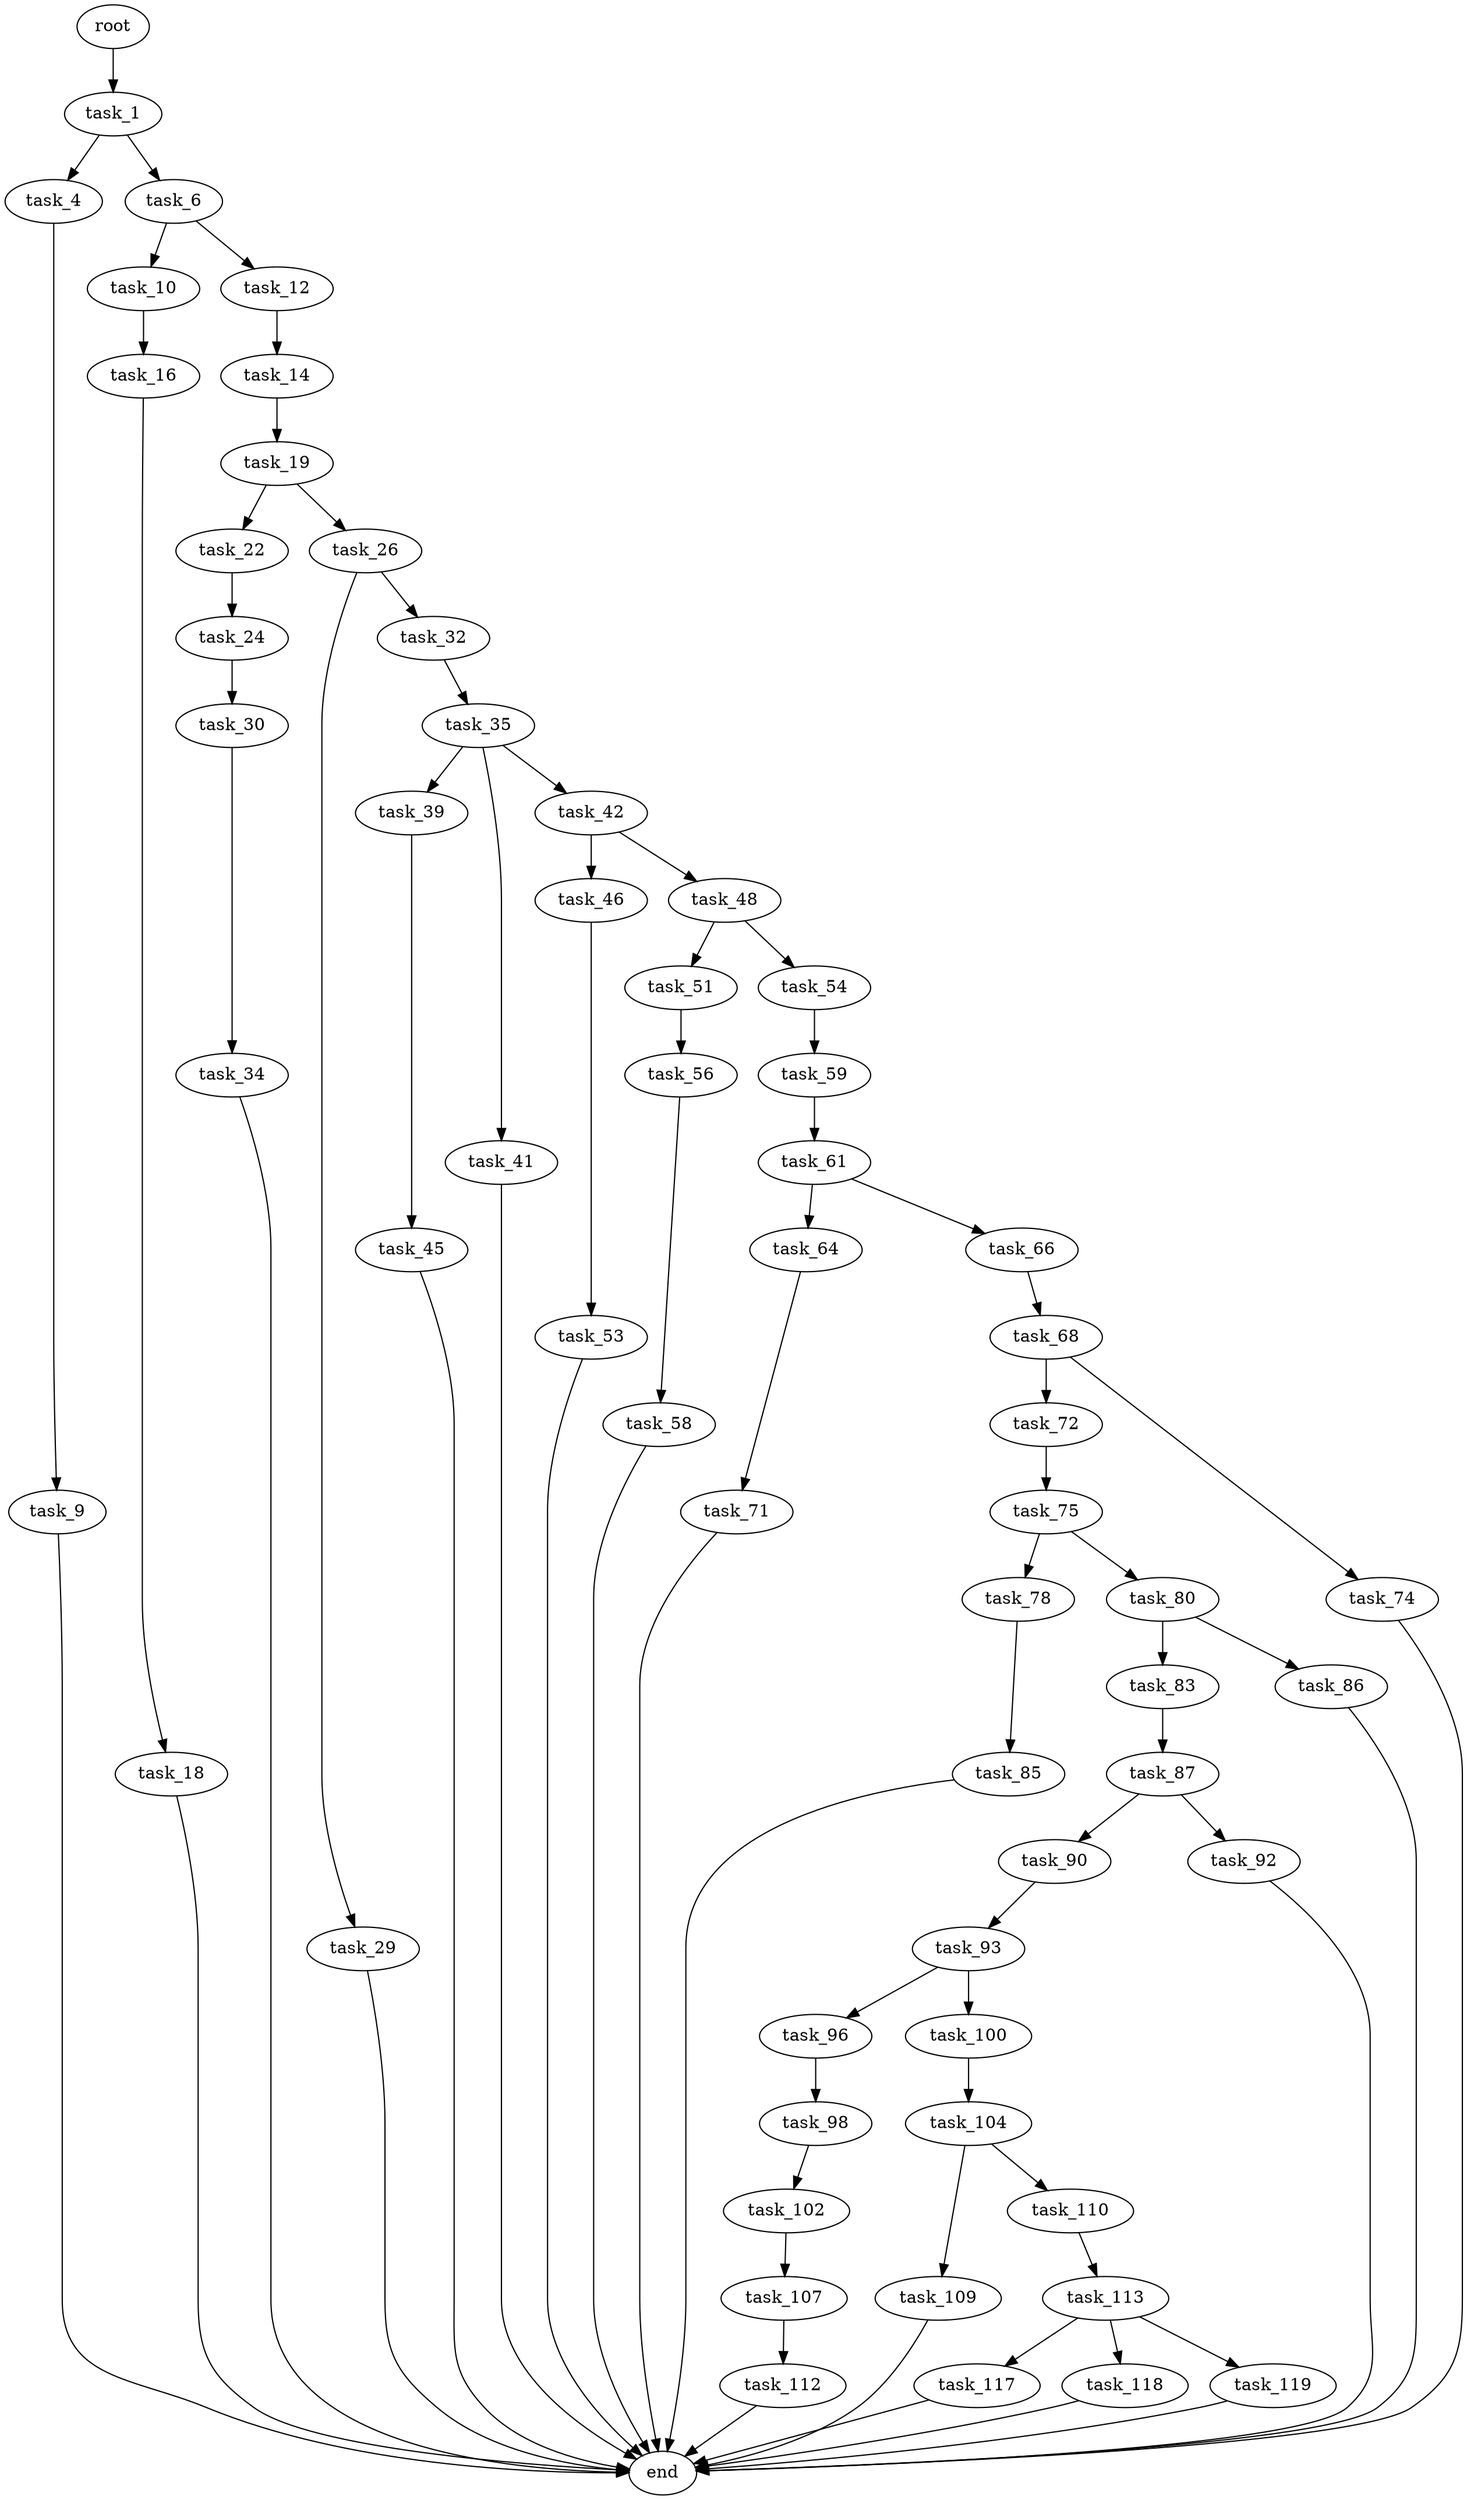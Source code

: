 digraph G {
  root [size="0.000000"];
  task_1 [size="368293445632.000000"];
  task_4 [size="68719476736.000000"];
  task_6 [size="782757789696.000000"];
  task_9 [size="382934785145.000000"];
  task_10 [size="826944021479.000000"];
  task_12 [size="1273255243.000000"];
  task_14 [size="318704820445.000000"];
  task_16 [size="13638845347.000000"];
  task_18 [size="782757789696.000000"];
  task_19 [size="9983907674.000000"];
  task_22 [size="782757789696.000000"];
  task_24 [size="549755813888.000000"];
  task_26 [size="782757789696.000000"];
  task_29 [size="50092162247.000000"];
  task_30 [size="162818649312.000000"];
  task_32 [size="12820209399.000000"];
  task_34 [size="515711993608.000000"];
  task_35 [size="12271555688.000000"];
  task_39 [size="28130480711.000000"];
  task_41 [size="19390688772.000000"];
  task_42 [size="134217728000.000000"];
  task_45 [size="368293445632.000000"];
  task_46 [size="549755813888.000000"];
  task_48 [size="134217728000.000000"];
  task_51 [size="51180332317.000000"];
  task_53 [size="1073741824000.000000"];
  task_54 [size="583587523456.000000"];
  task_56 [size="68719476736.000000"];
  task_58 [size="102573768314.000000"];
  task_59 [size="755085592214.000000"];
  task_61 [size="68719476736.000000"];
  task_64 [size="9707324828.000000"];
  task_66 [size="10200291489.000000"];
  task_68 [size="134217728000.000000"];
  task_71 [size="7967569316.000000"];
  task_72 [size="422690939719.000000"];
  task_74 [size="68719476736.000000"];
  task_75 [size="8589934592.000000"];
  task_78 [size="5602014179.000000"];
  task_80 [size="231928233984.000000"];
  task_83 [size="368293445632.000000"];
  task_85 [size="35674520557.000000"];
  task_86 [size="68719476736.000000"];
  task_87 [size="14468193679.000000"];
  task_90 [size="368293445632.000000"];
  task_92 [size="134217728000.000000"];
  task_93 [size="784379262653.000000"];
  task_96 [size="3240558687.000000"];
  task_98 [size="440751875841.000000"];
  task_100 [size="1013762611418.000000"];
  task_102 [size="464007089119.000000"];
  task_104 [size="5245616530.000000"];
  task_107 [size="1042087066653.000000"];
  task_109 [size="509950225785.000000"];
  task_110 [size="1356175988168.000000"];
  task_112 [size="1264821174124.000000"];
  task_113 [size="3314560633.000000"];
  task_117 [size="40221143407.000000"];
  task_118 [size="55757915182.000000"];
  task_119 [size="1073741824000.000000"];
  end [size="0.000000"];

  root -> task_1 [size="1.000000"];
  task_1 -> task_4 [size="411041792.000000"];
  task_1 -> task_6 [size="411041792.000000"];
  task_4 -> task_9 [size="134217728.000000"];
  task_6 -> task_10 [size="679477248.000000"];
  task_6 -> task_12 [size="679477248.000000"];
  task_9 -> end [size="1.000000"];
  task_10 -> task_16 [size="536870912.000000"];
  task_12 -> task_14 [size="134217728.000000"];
  task_14 -> task_19 [size="301989888.000000"];
  task_16 -> task_18 [size="33554432.000000"];
  task_18 -> end [size="1.000000"];
  task_19 -> task_22 [size="301989888.000000"];
  task_19 -> task_26 [size="301989888.000000"];
  task_22 -> task_24 [size="679477248.000000"];
  task_24 -> task_30 [size="536870912.000000"];
  task_26 -> task_29 [size="679477248.000000"];
  task_26 -> task_32 [size="679477248.000000"];
  task_29 -> end [size="1.000000"];
  task_30 -> task_34 [size="536870912.000000"];
  task_32 -> task_35 [size="33554432.000000"];
  task_34 -> end [size="1.000000"];
  task_35 -> task_39 [size="411041792.000000"];
  task_35 -> task_41 [size="411041792.000000"];
  task_35 -> task_42 [size="411041792.000000"];
  task_39 -> task_45 [size="536870912.000000"];
  task_41 -> end [size="1.000000"];
  task_42 -> task_46 [size="209715200.000000"];
  task_42 -> task_48 [size="209715200.000000"];
  task_45 -> end [size="1.000000"];
  task_46 -> task_53 [size="536870912.000000"];
  task_48 -> task_51 [size="209715200.000000"];
  task_48 -> task_54 [size="209715200.000000"];
  task_51 -> task_56 [size="75497472.000000"];
  task_53 -> end [size="1.000000"];
  task_54 -> task_59 [size="838860800.000000"];
  task_56 -> task_58 [size="134217728.000000"];
  task_58 -> end [size="1.000000"];
  task_59 -> task_61 [size="838860800.000000"];
  task_61 -> task_64 [size="134217728.000000"];
  task_61 -> task_66 [size="134217728.000000"];
  task_64 -> task_71 [size="33554432.000000"];
  task_66 -> task_68 [size="411041792.000000"];
  task_68 -> task_72 [size="209715200.000000"];
  task_68 -> task_74 [size="209715200.000000"];
  task_71 -> end [size="1.000000"];
  task_72 -> task_75 [size="679477248.000000"];
  task_74 -> end [size="1.000000"];
  task_75 -> task_78 [size="33554432.000000"];
  task_75 -> task_80 [size="33554432.000000"];
  task_78 -> task_85 [size="209715200.000000"];
  task_80 -> task_83 [size="301989888.000000"];
  task_80 -> task_86 [size="301989888.000000"];
  task_83 -> task_87 [size="411041792.000000"];
  task_85 -> end [size="1.000000"];
  task_86 -> end [size="1.000000"];
  task_87 -> task_90 [size="301989888.000000"];
  task_87 -> task_92 [size="301989888.000000"];
  task_90 -> task_93 [size="411041792.000000"];
  task_92 -> end [size="1.000000"];
  task_93 -> task_96 [size="679477248.000000"];
  task_93 -> task_100 [size="679477248.000000"];
  task_96 -> task_98 [size="134217728.000000"];
  task_98 -> task_102 [size="301989888.000000"];
  task_100 -> task_104 [size="679477248.000000"];
  task_102 -> task_107 [size="301989888.000000"];
  task_104 -> task_109 [size="301989888.000000"];
  task_104 -> task_110 [size="301989888.000000"];
  task_107 -> task_112 [size="838860800.000000"];
  task_109 -> end [size="1.000000"];
  task_110 -> task_113 [size="838860800.000000"];
  task_112 -> end [size="1.000000"];
  task_113 -> task_117 [size="75497472.000000"];
  task_113 -> task_118 [size="75497472.000000"];
  task_113 -> task_119 [size="75497472.000000"];
  task_117 -> end [size="1.000000"];
  task_118 -> end [size="1.000000"];
  task_119 -> end [size="1.000000"];
}
